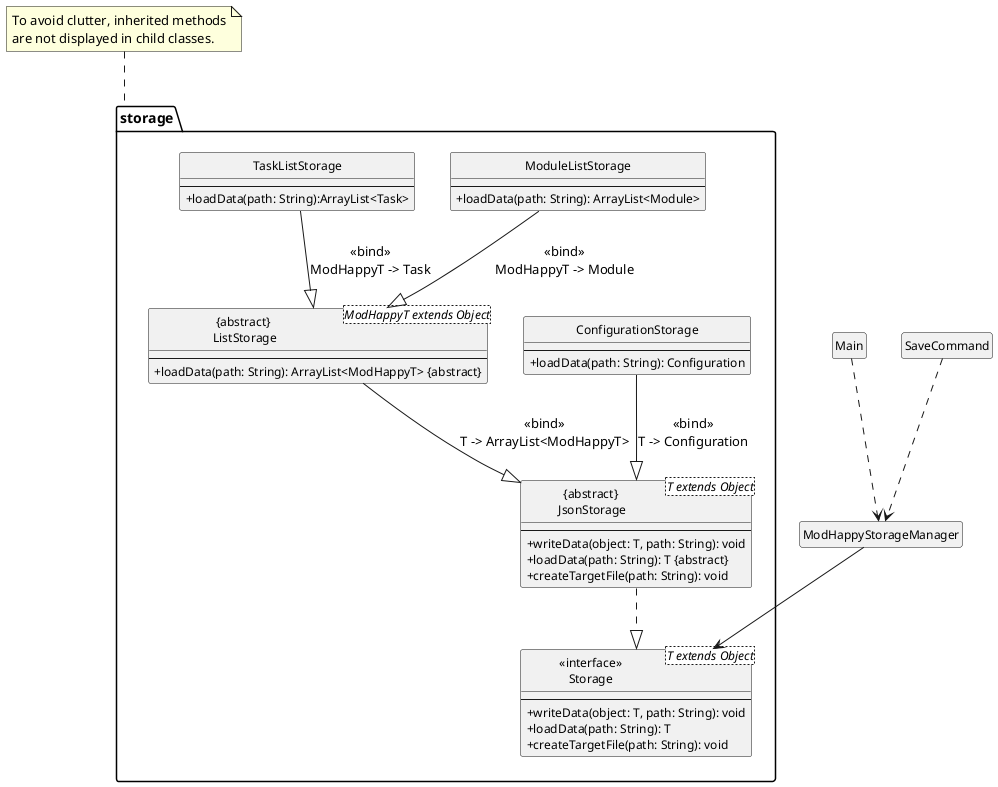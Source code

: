@startuml

!define ABSTRACT &#123;abstract&#125;

skinparam classAttributeIconSize 0
skinparam shadowing false
skinparam classFontSize 12
skinparam classAttributeFontSize 12
hide circle

'I wasn't able to find a consistent standard for bound elements, so I just picked one
package storage {
    class "<<interface>>\nStorage" as Storage <T extends Object> {
        --
        + writeData(object: T, path: String): void
        + loadData(path: String): T
        + createTargetFile(path: String): void
    }

    class "ABSTRACT\n JsonStorage" as JsonStorage <T extends Object> {
       --
       + writeData(object: T, path: String): void
       + loadData(path: String): T ABSTRACT
       + createTargetFile(path: String): void
    }

    class "ABSTRACT\n ListStorage" as ListStorage <ModHappyT extends Object> {
       --
       + loadData(path: String): ArrayList<ModHappyT> ABSTRACT
    }

    class ConfigurationStorage {
       --
       + loadData(path: String): Configuration
    }

    class ModuleListStorage {
       --
       + loadData(path: String): ArrayList<Module>
    }

    class TaskListStorage {
       --
       + loadData(path: String):ArrayList<Task>
    }
}

JsonStorage ..|> Storage
ListStorage --|> JsonStorage : <<bind>>\nT -> ArrayList<ModHappyT>
ConfigurationStorage --|> JsonStorage : <<bind>>\nT -> Configuration
ModuleListStorage --|> ListStorage : <<bind>>\nModHappyT -> Module
TaskListStorage --|> ListStorage : <<bind>>\nModHappyT -> Task

note top of storage
To avoid clutter, inherited methods
are not displayed in child classes.
end note

Class Main
hide Main circle
hide Main attributes
hide Main methods

Class SaveCommand
hide SaveCommand circle
hide SaveCommand attributes
hide SaveCommand methods

ModHappyStorageManager --> Storage
hide ModHappyStorageManager circle
hide ModHappyStorageManager attributes
hide ModHappyStorageManager methods
Main..> ModHappyStorageManager
SaveCommand ..> ModHappyStorageManager

@enduml